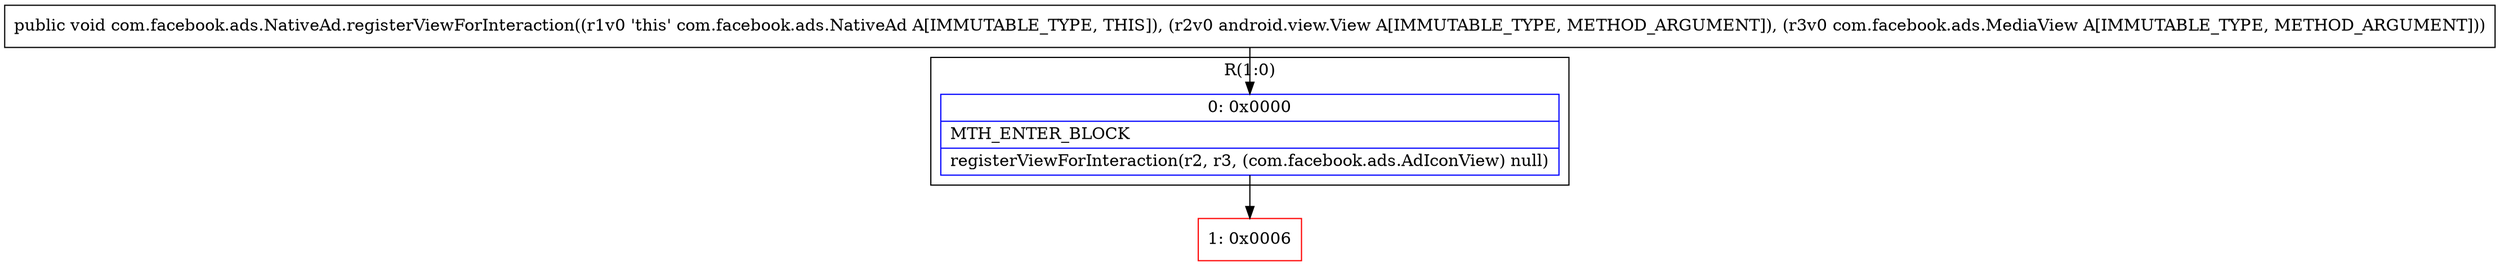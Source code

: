 digraph "CFG forcom.facebook.ads.NativeAd.registerViewForInteraction(Landroid\/view\/View;Lcom\/facebook\/ads\/MediaView;)V" {
subgraph cluster_Region_671907134 {
label = "R(1:0)";
node [shape=record,color=blue];
Node_0 [shape=record,label="{0\:\ 0x0000|MTH_ENTER_BLOCK\l|registerViewForInteraction(r2, r3, (com.facebook.ads.AdIconView) null)\l}"];
}
Node_1 [shape=record,color=red,label="{1\:\ 0x0006}"];
MethodNode[shape=record,label="{public void com.facebook.ads.NativeAd.registerViewForInteraction((r1v0 'this' com.facebook.ads.NativeAd A[IMMUTABLE_TYPE, THIS]), (r2v0 android.view.View A[IMMUTABLE_TYPE, METHOD_ARGUMENT]), (r3v0 com.facebook.ads.MediaView A[IMMUTABLE_TYPE, METHOD_ARGUMENT])) }"];
MethodNode -> Node_0;
Node_0 -> Node_1;
}

